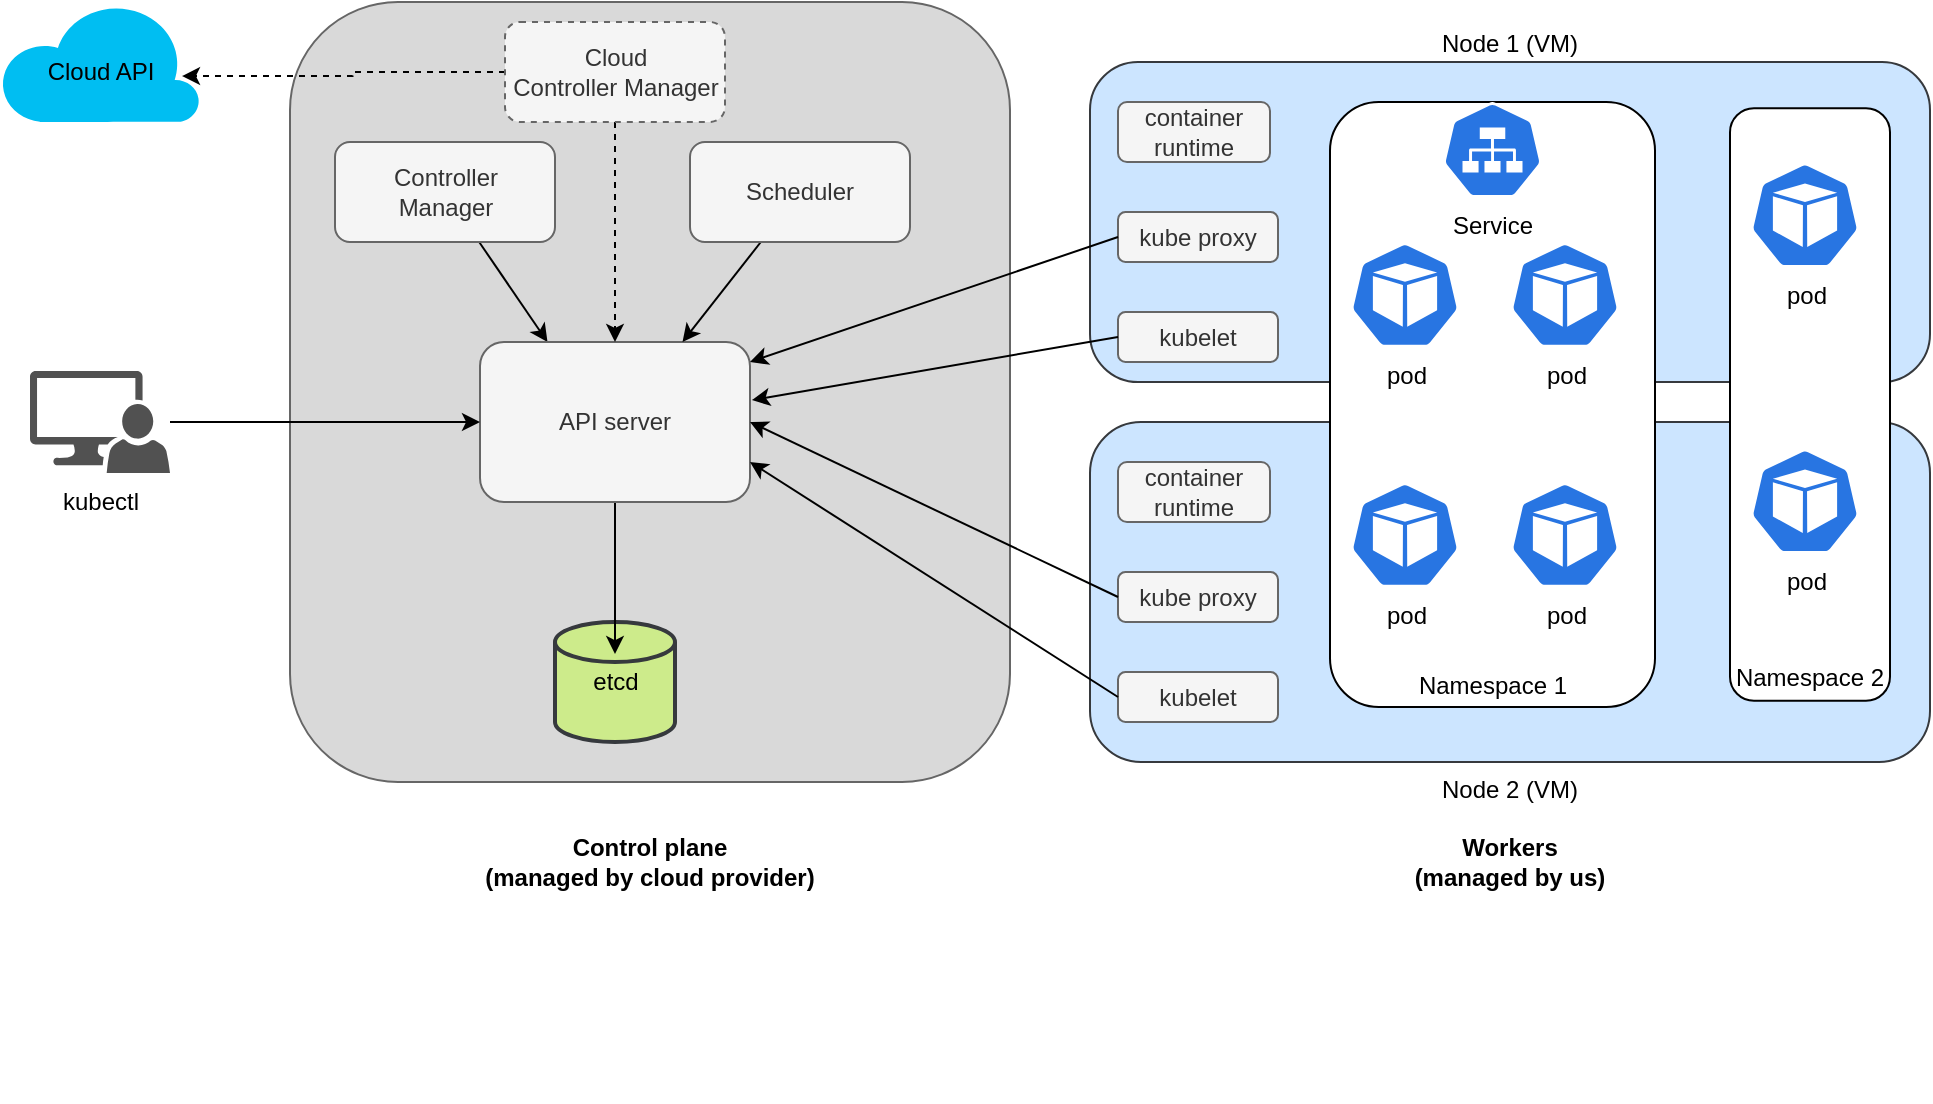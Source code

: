 <mxfile version="20.6.2" type="device"><diagram id="VYn1yqgPHKKn4COXyMQi" name="Page-1"><mxGraphModel dx="841" dy="741" grid="1" gridSize="10" guides="1" tooltips="1" connect="1" arrows="1" fold="1" page="1" pageScale="1" pageWidth="827" pageHeight="1169" math="0" shadow="0"><root><mxCell id="0"/><mxCell id="1" parent="0"/><mxCell id="gEWCh0r1D3Yz-ioiawbP-62" value="" style="group" parent="1" vertex="1" connectable="0"><mxGeometry x="360" y="290" width="420" height="330" as="geometry"/></mxCell><mxCell id="gEWCh0r1D3Yz-ioiawbP-99" value="" style="group" parent="gEWCh0r1D3Yz-ioiawbP-62" vertex="1" connectable="0"><mxGeometry x="190" y="-10" width="420" height="230" as="geometry"/></mxCell><mxCell id="gEWCh0r1D3Yz-ioiawbP-63" value="Node 2 (VM)" style="rounded=1;whiteSpace=wrap;html=1;labelPosition=center;verticalLabelPosition=bottom;align=center;verticalAlign=top;fillColor=#cce5ff;strokeColor=#36393d;" parent="gEWCh0r1D3Yz-ioiawbP-99" vertex="1"><mxGeometry width="420" height="170" as="geometry"/></mxCell><mxCell id="gEWCh0r1D3Yz-ioiawbP-65" value="kubelet" style="rounded=1;whiteSpace=wrap;html=1;fillColor=#f5f5f5;strokeColor=#666666;fontColor=#333333;" parent="gEWCh0r1D3Yz-ioiawbP-99" vertex="1"><mxGeometry x="14" y="125" width="80" height="25" as="geometry"/></mxCell><mxCell id="gEWCh0r1D3Yz-ioiawbP-66" value="kube proxy" style="rounded=1;whiteSpace=wrap;html=1;fillColor=#f5f5f5;strokeColor=#666666;fontColor=#333333;" parent="gEWCh0r1D3Yz-ioiawbP-99" vertex="1"><mxGeometry x="14" y="75" width="80" height="25" as="geometry"/></mxCell><mxCell id="gEWCh0r1D3Yz-ioiawbP-67" value="container runtime" style="rounded=1;whiteSpace=wrap;html=1;fillColor=#f5f5f5;strokeColor=#666666;fontColor=#333333;" parent="gEWCh0r1D3Yz-ioiawbP-99" vertex="1"><mxGeometry x="14" y="20" width="76" height="30" as="geometry"/></mxCell><mxCell id="gEWCh0r1D3Yz-ioiawbP-85" value="Workers&lt;br&gt;(managed by us)" style="text;html=1;strokeColor=none;fillColor=none;align=center;verticalAlign=middle;whiteSpace=wrap;rounded=0;fontStyle=1" parent="gEWCh0r1D3Yz-ioiawbP-99" vertex="1"><mxGeometry x="160" y="210" width="100" height="20" as="geometry"/></mxCell><mxCell id="gEWCh0r1D3Yz-ioiawbP-44" value="" style="group;labelPosition=center;verticalLabelPosition=bottom;align=center;verticalAlign=top;" parent="1" vertex="1" connectable="0"><mxGeometry x="550" y="100" width="420" height="330" as="geometry"/></mxCell><mxCell id="gEWCh0r1D3Yz-ioiawbP-45" value="Node 1 (VM)" style="rounded=1;whiteSpace=wrap;html=1;labelPosition=center;verticalLabelPosition=top;align=center;verticalAlign=bottom;fillColor=#cce5ff;strokeColor=#36393d;" parent="gEWCh0r1D3Yz-ioiawbP-44" vertex="1"><mxGeometry width="420" height="160" as="geometry"/></mxCell><mxCell id="gEWCh0r1D3Yz-ioiawbP-46" value="kubelet" style="rounded=1;whiteSpace=wrap;html=1;fillColor=#f5f5f5;strokeColor=#666666;fontColor=#333333;" parent="gEWCh0r1D3Yz-ioiawbP-44" vertex="1"><mxGeometry x="14" y="125" width="80" height="25" as="geometry"/></mxCell><mxCell id="gEWCh0r1D3Yz-ioiawbP-47" value="kube proxy" style="rounded=1;whiteSpace=wrap;html=1;fillColor=#f5f5f5;strokeColor=#666666;fontColor=#333333;" parent="gEWCh0r1D3Yz-ioiawbP-44" vertex="1"><mxGeometry x="14" y="75" width="80" height="25" as="geometry"/></mxCell><mxCell id="gEWCh0r1D3Yz-ioiawbP-48" value="container runtime" style="rounded=1;whiteSpace=wrap;html=1;fillColor=#f5f5f5;strokeColor=#666666;fontColor=#333333;" parent="gEWCh0r1D3Yz-ioiawbP-44" vertex="1"><mxGeometry x="14" y="20" width="76" height="30" as="geometry"/></mxCell><mxCell id="gEWCh0r1D3Yz-ioiawbP-84" value="" style="group" parent="gEWCh0r1D3Yz-ioiawbP-44" vertex="1" connectable="0"><mxGeometry x="320" y="23.13" width="80" height="296.25" as="geometry"/></mxCell><mxCell id="gEWCh0r1D3Yz-ioiawbP-77" value="Namespace 2" style="rounded=1;whiteSpace=wrap;html=1;labelPosition=center;verticalLabelPosition=bottom;align=center;verticalAlign=top;spacingTop=-25;" parent="gEWCh0r1D3Yz-ioiawbP-84" vertex="1"><mxGeometry width="80" height="296.25" as="geometry"/></mxCell><mxCell id="gEWCh0r1D3Yz-ioiawbP-78" value="pod" style="html=1;dashed=0;whitespace=wrap;fillColor=#2875E2;strokeColor=#ffffff;points=[[0.005,0.63,0],[0.1,0.2,0],[0.9,0.2,0],[0.5,0,0],[0.995,0.63,0],[0.72,0.99,0],[0.5,1,0],[0.28,0.99,0]];shape=mxgraph.kubernetes.icon;prIcon=pod;labelPosition=center;verticalLabelPosition=bottom;align=center;verticalAlign=top;" parent="gEWCh0r1D3Yz-ioiawbP-84" vertex="1"><mxGeometry x="10" y="27" width="55" height="53" as="geometry"/></mxCell><mxCell id="gEWCh0r1D3Yz-ioiawbP-81" value="pod" style="html=1;dashed=0;whitespace=wrap;fillColor=#2875E2;strokeColor=#ffffff;points=[[0.005,0.63,0],[0.1,0.2,0],[0.9,0.2,0],[0.5,0,0],[0.995,0.63,0],[0.72,0.99,0],[0.5,1,0],[0.28,0.99,0]];shape=mxgraph.kubernetes.icon;prIcon=pod;labelPosition=center;verticalLabelPosition=bottom;align=center;verticalAlign=top;" parent="gEWCh0r1D3Yz-ioiawbP-84" vertex="1"><mxGeometry x="10" y="170" width="55" height="53" as="geometry"/></mxCell><mxCell id="gEWCh0r1D3Yz-ioiawbP-83" value="" style="group" parent="gEWCh0r1D3Yz-ioiawbP-44" vertex="1" connectable="0"><mxGeometry x="120" y="20" width="162.5" height="302.5" as="geometry"/></mxCell><mxCell id="gEWCh0r1D3Yz-ioiawbP-52" value="Namespace 1" style="rounded=1;whiteSpace=wrap;html=1;labelPosition=center;verticalLabelPosition=bottom;align=center;verticalAlign=top;spacing=2;spacingTop=-25;" parent="gEWCh0r1D3Yz-ioiawbP-83" vertex="1"><mxGeometry width="162.5" height="302.5" as="geometry"/></mxCell><mxCell id="gEWCh0r1D3Yz-ioiawbP-49" value="pod" style="html=1;dashed=0;whitespace=wrap;fillColor=#2875E2;strokeColor=#ffffff;points=[[0.005,0.63,0],[0.1,0.2,0],[0.9,0.2,0],[0.5,0,0],[0.995,0.63,0],[0.72,0.99,0],[0.5,1,0],[0.28,0.99,0]];shape=mxgraph.kubernetes.icon;prIcon=pod;labelPosition=center;verticalLabelPosition=bottom;align=center;verticalAlign=top;" parent="gEWCh0r1D3Yz-ioiawbP-83" vertex="1"><mxGeometry x="10" y="70" width="55" height="53" as="geometry"/></mxCell><mxCell id="gEWCh0r1D3Yz-ioiawbP-50" value="pod" style="html=1;dashed=0;whitespace=wrap;fillColor=#2875E2;strokeColor=#ffffff;points=[[0.005,0.63,0],[0.1,0.2,0],[0.9,0.2,0],[0.5,0,0],[0.995,0.63,0],[0.72,0.99,0],[0.5,1,0],[0.28,0.99,0]];shape=mxgraph.kubernetes.icon;prIcon=pod;labelPosition=center;verticalLabelPosition=bottom;align=center;verticalAlign=top;" parent="gEWCh0r1D3Yz-ioiawbP-83" vertex="1"><mxGeometry x="90" y="70" width="55" height="53" as="geometry"/></mxCell><mxCell id="gEWCh0r1D3Yz-ioiawbP-72" value="pod" style="html=1;dashed=0;whitespace=wrap;fillColor=#2875E2;strokeColor=#ffffff;points=[[0.005,0.63,0],[0.1,0.2,0],[0.9,0.2,0],[0.5,0,0],[0.995,0.63,0],[0.72,0.99,0],[0.5,1,0],[0.28,0.99,0]];shape=mxgraph.kubernetes.icon;prIcon=pod;labelPosition=center;verticalLabelPosition=bottom;align=center;verticalAlign=top;" parent="gEWCh0r1D3Yz-ioiawbP-83" vertex="1"><mxGeometry x="90" y="190" width="55" height="53" as="geometry"/></mxCell><mxCell id="gEWCh0r1D3Yz-ioiawbP-71" value="pod" style="html=1;dashed=0;whitespace=wrap;fillColor=#2875E2;strokeColor=#ffffff;points=[[0.005,0.63,0],[0.1,0.2,0],[0.9,0.2,0],[0.5,0,0],[0.995,0.63,0],[0.72,0.99,0],[0.5,1,0],[0.28,0.99,0]];shape=mxgraph.kubernetes.icon;prIcon=pod;labelPosition=center;verticalLabelPosition=bottom;align=center;verticalAlign=top;" parent="gEWCh0r1D3Yz-ioiawbP-83" vertex="1"><mxGeometry x="10" y="190" width="55" height="53" as="geometry"/></mxCell><mxCell id="gEWCh0r1D3Yz-ioiawbP-76" value="Service" style="html=1;dashed=0;whitespace=wrap;fillColor=#2875E2;strokeColor=#ffffff;points=[[0.005,0.63,0],[0.1,0.2,0],[0.9,0.2,0],[0.5,0,0],[0.995,0.63,0],[0.72,0.99,0],[0.5,1,0],[0.28,0.99,0]];shape=mxgraph.kubernetes.icon;prIcon=svc;labelPosition=center;verticalLabelPosition=bottom;align=center;verticalAlign=top;" parent="gEWCh0r1D3Yz-ioiawbP-83" vertex="1"><mxGeometry x="56.25" width="50" height="48" as="geometry"/></mxCell><mxCell id="gEWCh0r1D3Yz-ioiawbP-2" value="" style="rounded=1;whiteSpace=wrap;html=1;fillColor=#D9D9D9;strokeColor=#666666;labelPosition=center;verticalLabelPosition=bottom;align=center;verticalAlign=top;fontColor=#333333;" parent="1" vertex="1"><mxGeometry x="150" y="70" width="360" height="390" as="geometry"/></mxCell><mxCell id="gEWCh0r1D3Yz-ioiawbP-112" style="rounded=0;orthogonalLoop=1;jettySize=auto;html=1;entryX=0.25;entryY=0;entryDx=0;entryDy=0;" parent="1" source="gEWCh0r1D3Yz-ioiawbP-3" target="gEWCh0r1D3Yz-ioiawbP-7" edge="1"><mxGeometry relative="1" as="geometry"/></mxCell><mxCell id="gEWCh0r1D3Yz-ioiawbP-3" value="Controller &lt;br&gt;Manager" style="rounded=1;whiteSpace=wrap;html=1;fillColor=#f5f5f5;fontColor=#333333;strokeColor=#666666;" parent="1" vertex="1"><mxGeometry x="172.5" y="140" width="110" height="50" as="geometry"/></mxCell><mxCell id="gEWCh0r1D3Yz-ioiawbP-6" value="etcd" style="strokeWidth=2;html=1;shape=mxgraph.flowchart.database;whiteSpace=wrap;fillColor=#cdeb8b;strokeColor=#36393d;" parent="1" vertex="1"><mxGeometry x="282.5" y="380" width="60" height="60" as="geometry"/></mxCell><mxCell id="gEWCh0r1D3Yz-ioiawbP-106" style="edgeStyle=orthogonalEdgeStyle;rounded=0;orthogonalLoop=1;jettySize=auto;html=1;entryX=0.5;entryY=0.267;entryDx=0;entryDy=0;entryPerimeter=0;" parent="1" source="gEWCh0r1D3Yz-ioiawbP-7" target="gEWCh0r1D3Yz-ioiawbP-6" edge="1"><mxGeometry relative="1" as="geometry"/></mxCell><mxCell id="gEWCh0r1D3Yz-ioiawbP-7" value="API server" style="rounded=1;whiteSpace=wrap;html=1;fillColor=#f5f5f5;fontColor=#333333;strokeColor=#666666;" parent="1" vertex="1"><mxGeometry x="245" y="240" width="135" height="80" as="geometry"/></mxCell><mxCell id="gEWCh0r1D3Yz-ioiawbP-105" style="rounded=0;orthogonalLoop=1;jettySize=auto;html=1;entryX=0.75;entryY=0;entryDx=0;entryDy=0;" parent="1" source="gEWCh0r1D3Yz-ioiawbP-9" target="gEWCh0r1D3Yz-ioiawbP-7" edge="1"><mxGeometry relative="1" as="geometry"/></mxCell><mxCell id="gEWCh0r1D3Yz-ioiawbP-9" value="Scheduler" style="rounded=1;whiteSpace=wrap;html=1;fillColor=#f5f5f5;fontColor=#333333;strokeColor=#666666;" parent="1" vertex="1"><mxGeometry x="350" y="140" width="110" height="50" as="geometry"/></mxCell><mxCell id="gEWCh0r1D3Yz-ioiawbP-89" style="edgeStyle=orthogonalEdgeStyle;rounded=0;orthogonalLoop=1;jettySize=auto;html=1;entryX=0;entryY=0.5;entryDx=0;entryDy=0;" parent="1" source="gEWCh0r1D3Yz-ioiawbP-10" target="gEWCh0r1D3Yz-ioiawbP-7" edge="1"><mxGeometry relative="1" as="geometry"/></mxCell><mxCell id="gEWCh0r1D3Yz-ioiawbP-10" value="kubectl" style="pointerEvents=1;shadow=0;dashed=0;html=1;strokeColor=none;labelPosition=center;verticalLabelPosition=bottom;verticalAlign=top;align=center;fillColor=#515151;shape=mxgraph.mscae.system_center.admin_console" parent="1" vertex="1"><mxGeometry x="20" y="254.5" width="70" height="51" as="geometry"/></mxCell><mxCell id="gEWCh0r1D3Yz-ioiawbP-88" value="Control plane&lt;br&gt;(managed by cloud provider)" style="text;html=1;strokeColor=none;fillColor=none;align=center;verticalAlign=middle;whiteSpace=wrap;rounded=0;fontStyle=1" parent="1" vertex="1"><mxGeometry x="240" y="490" width="180" height="20" as="geometry"/></mxCell><mxCell id="gEWCh0r1D3Yz-ioiawbP-102" style="rounded=0;orthogonalLoop=1;jettySize=auto;html=1;entryX=1.007;entryY=0.363;entryDx=0;entryDy=0;entryPerimeter=0;exitX=0;exitY=0.5;exitDx=0;exitDy=0;" parent="1" source="gEWCh0r1D3Yz-ioiawbP-46" target="gEWCh0r1D3Yz-ioiawbP-7" edge="1"><mxGeometry relative="1" as="geometry"/></mxCell><mxCell id="gEWCh0r1D3Yz-ioiawbP-109" style="rounded=0;orthogonalLoop=1;jettySize=auto;html=1;entryX=1;entryY=0.75;entryDx=0;entryDy=0;exitX=0;exitY=0.5;exitDx=0;exitDy=0;" parent="1" source="gEWCh0r1D3Yz-ioiawbP-65" target="gEWCh0r1D3Yz-ioiawbP-7" edge="1"><mxGeometry relative="1" as="geometry"/></mxCell><mxCell id="gEWCh0r1D3Yz-ioiawbP-110" style="rounded=0;orthogonalLoop=1;jettySize=auto;html=1;entryX=1;entryY=0.5;entryDx=0;entryDy=0;exitX=0;exitY=0.5;exitDx=0;exitDy=0;" parent="1" source="gEWCh0r1D3Yz-ioiawbP-66" target="gEWCh0r1D3Yz-ioiawbP-7" edge="1"><mxGeometry relative="1" as="geometry"/></mxCell><mxCell id="gEWCh0r1D3Yz-ioiawbP-111" style="rounded=0;orthogonalLoop=1;jettySize=auto;html=1;entryX=1;entryY=0.125;entryDx=0;entryDy=0;entryPerimeter=0;exitX=0;exitY=0.5;exitDx=0;exitDy=0;" parent="1" source="gEWCh0r1D3Yz-ioiawbP-47" target="gEWCh0r1D3Yz-ioiawbP-7" edge="1"><mxGeometry relative="1" as="geometry"/></mxCell><mxCell id="NuZigP-3IUGzdqlirqaB-2" style="edgeStyle=orthogonalEdgeStyle;rounded=0;orthogonalLoop=1;jettySize=auto;html=1;entryX=0.5;entryY=0;entryDx=0;entryDy=0;dashed=1;" parent="1" source="NuZigP-3IUGzdqlirqaB-1" target="gEWCh0r1D3Yz-ioiawbP-7" edge="1"><mxGeometry relative="1" as="geometry"/></mxCell><mxCell id="NuZigP-3IUGzdqlirqaB-5" style="edgeStyle=orthogonalEdgeStyle;rounded=0;orthogonalLoop=1;jettySize=auto;html=1;entryX=0.91;entryY=0.617;entryDx=0;entryDy=0;entryPerimeter=0;dashed=1;" parent="1" source="NuZigP-3IUGzdqlirqaB-1" target="NuZigP-3IUGzdqlirqaB-4" edge="1"><mxGeometry relative="1" as="geometry"/></mxCell><mxCell id="NuZigP-3IUGzdqlirqaB-1" value="Cloud &lt;br&gt;Controller Manager" style="rounded=1;whiteSpace=wrap;html=1;dashed=1;fillColor=#f5f5f5;fontColor=#333333;strokeColor=#666666;" parent="1" vertex="1"><mxGeometry x="257.5" y="80" width="110" height="50" as="geometry"/></mxCell><mxCell id="NuZigP-3IUGzdqlirqaB-4" value="Cloud API" style="verticalLabelPosition=middle;html=1;verticalAlign=middle;align=center;strokeColor=none;fillColor=#00BEF2;shape=mxgraph.azure.cloud;dashed=1;labelPosition=center;spacingBottom=-10;" parent="1" vertex="1"><mxGeometry x="5" y="70" width="100" height="60" as="geometry"/></mxCell></root></mxGraphModel></diagram></mxfile>